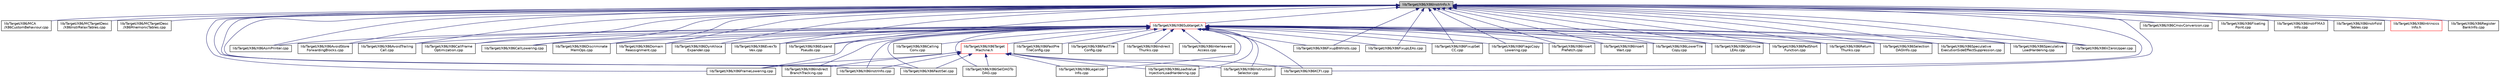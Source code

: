 digraph "lib/Target/X86/X86InstrInfo.h"
{
 // LATEX_PDF_SIZE
  bgcolor="transparent";
  edge [fontname="Helvetica",fontsize="10",labelfontname="Helvetica",labelfontsize="10"];
  node [fontname="Helvetica",fontsize="10",shape=record];
  Node1 [label="lib/Target/X86/X86InstrInfo.h",height=0.2,width=0.4,color="black", fillcolor="grey75", style="filled", fontcolor="black",tooltip=" "];
  Node1 -> Node2 [dir="back",color="midnightblue",fontsize="10",style="solid",fontname="Helvetica"];
  Node2 [label="lib/Target/X86/MCA\l/X86CustomBehaviour.cpp",height=0.2,width=0.4,color="black",URL="$X86CustomBehaviour_8cpp.html",tooltip=" "];
  Node1 -> Node3 [dir="back",color="midnightblue",fontsize="10",style="solid",fontname="Helvetica"];
  Node3 [label="lib/Target/X86/MCTargetDesc\l/X86InstrRelaxTables.cpp",height=0.2,width=0.4,color="black",URL="$X86InstrRelaxTables_8cpp.html",tooltip=" "];
  Node1 -> Node4 [dir="back",color="midnightblue",fontsize="10",style="solid",fontname="Helvetica"];
  Node4 [label="lib/Target/X86/MCTargetDesc\l/X86MnemonicTables.cpp",height=0.2,width=0.4,color="black",URL="$X86MnemonicTables_8cpp.html",tooltip=" "];
  Node1 -> Node5 [dir="back",color="midnightblue",fontsize="10",style="solid",fontname="Helvetica"];
  Node5 [label="lib/Target/X86/X86AsmPrinter.cpp",height=0.2,width=0.4,color="black",URL="$X86AsmPrinter_8cpp.html",tooltip=" "];
  Node1 -> Node6 [dir="back",color="midnightblue",fontsize="10",style="solid",fontname="Helvetica"];
  Node6 [label="lib/Target/X86/X86Subtarget.h",height=0.2,width=0.4,color="red",URL="$X86Subtarget_8h.html",tooltip=" "];
  Node6 -> Node5 [dir="back",color="midnightblue",fontsize="10",style="solid",fontname="Helvetica"];
  Node6 -> Node7 [dir="back",color="midnightblue",fontsize="10",style="solid",fontname="Helvetica"];
  Node7 [label="lib/Target/X86/X86AvoidStore\lForwardingBlocks.cpp",height=0.2,width=0.4,color="black",URL="$X86AvoidStoreForwardingBlocks_8cpp.html",tooltip=" "];
  Node6 -> Node8 [dir="back",color="midnightblue",fontsize="10",style="solid",fontname="Helvetica"];
  Node8 [label="lib/Target/X86/X86AvoidTrailing\lCall.cpp",height=0.2,width=0.4,color="black",URL="$X86AvoidTrailingCall_8cpp.html",tooltip=" "];
  Node6 -> Node9 [dir="back",color="midnightblue",fontsize="10",style="solid",fontname="Helvetica"];
  Node9 [label="lib/Target/X86/X86CallFrame\lOptimization.cpp",height=0.2,width=0.4,color="black",URL="$X86CallFrameOptimization_8cpp.html",tooltip=" "];
  Node6 -> Node10 [dir="back",color="midnightblue",fontsize="10",style="solid",fontname="Helvetica"];
  Node10 [label="lib/Target/X86/X86Calling\lConv.cpp",height=0.2,width=0.4,color="black",URL="$X86CallingConv_8cpp.html",tooltip=" "];
  Node6 -> Node11 [dir="back",color="midnightblue",fontsize="10",style="solid",fontname="Helvetica"];
  Node11 [label="lib/Target/X86/X86CallLowering.cpp",height=0.2,width=0.4,color="black",URL="$X86CallLowering_8cpp.html",tooltip=" "];
  Node6 -> Node12 [dir="back",color="midnightblue",fontsize="10",style="solid",fontname="Helvetica"];
  Node12 [label="lib/Target/X86/X86Discriminate\lMemOps.cpp",height=0.2,width=0.4,color="black",URL="$X86DiscriminateMemOps_8cpp.html",tooltip=" "];
  Node6 -> Node13 [dir="back",color="midnightblue",fontsize="10",style="solid",fontname="Helvetica"];
  Node13 [label="lib/Target/X86/X86Domain\lReassignment.cpp",height=0.2,width=0.4,color="black",URL="$X86DomainReassignment_8cpp.html",tooltip=" "];
  Node6 -> Node14 [dir="back",color="midnightblue",fontsize="10",style="solid",fontname="Helvetica"];
  Node14 [label="lib/Target/X86/X86DynAlloca\lExpander.cpp",height=0.2,width=0.4,color="black",URL="$X86DynAllocaExpander_8cpp.html",tooltip=" "];
  Node6 -> Node15 [dir="back",color="midnightblue",fontsize="10",style="solid",fontname="Helvetica"];
  Node15 [label="lib/Target/X86/X86EvexTo\lVex.cpp",height=0.2,width=0.4,color="black",URL="$X86EvexToVex_8cpp.html",tooltip=" "];
  Node6 -> Node16 [dir="back",color="midnightblue",fontsize="10",style="solid",fontname="Helvetica"];
  Node16 [label="lib/Target/X86/X86Expand\lPseudo.cpp",height=0.2,width=0.4,color="black",URL="$X86ExpandPseudo_8cpp.html",tooltip=" "];
  Node6 -> Node17 [dir="back",color="midnightblue",fontsize="10",style="solid",fontname="Helvetica"];
  Node17 [label="lib/Target/X86/X86FastISel.cpp",height=0.2,width=0.4,color="black",URL="$X86FastISel_8cpp.html",tooltip=" "];
  Node6 -> Node18 [dir="back",color="midnightblue",fontsize="10",style="solid",fontname="Helvetica"];
  Node18 [label="lib/Target/X86/X86Target\lMachine.h",height=0.2,width=0.4,color="red",URL="$X86TargetMachine_8h.html",tooltip=" "];
  Node18 -> Node17 [dir="back",color="midnightblue",fontsize="10",style="solid",fontname="Helvetica"];
  Node18 -> Node19 [dir="back",color="midnightblue",fontsize="10",style="solid",fontname="Helvetica"];
  Node19 [label="lib/Target/X86/X86FrameLowering.cpp",height=0.2,width=0.4,color="black",URL="$X86FrameLowering_8cpp.html",tooltip=" "];
  Node18 -> Node20 [dir="back",color="midnightblue",fontsize="10",style="solid",fontname="Helvetica"];
  Node20 [label="lib/Target/X86/X86Indirect\lBranchTracking.cpp",height=0.2,width=0.4,color="black",URL="$X86IndirectBranchTracking_8cpp.html",tooltip=" "];
  Node18 -> Node25 [dir="back",color="midnightblue",fontsize="10",style="solid",fontname="Helvetica"];
  Node25 [label="lib/Target/X86/X86InstrInfo.cpp",height=0.2,width=0.4,color="black",URL="$X86InstrInfo_8cpp.html",tooltip=" "];
  Node18 -> Node26 [dir="back",color="midnightblue",fontsize="10",style="solid",fontname="Helvetica"];
  Node26 [label="lib/Target/X86/X86Instruction\lSelector.cpp",height=0.2,width=0.4,color="black",URL="$X86InstructionSelector_8cpp.html",tooltip=" "];
  Node18 -> Node27 [dir="back",color="midnightblue",fontsize="10",style="solid",fontname="Helvetica"];
  Node27 [label="lib/Target/X86/X86ISelDAGTo\lDAG.cpp",height=0.2,width=0.4,color="black",URL="$X86ISelDAGToDAG_8cpp.html",tooltip=" "];
  Node18 -> Node29 [dir="back",color="midnightblue",fontsize="10",style="solid",fontname="Helvetica"];
  Node29 [label="lib/Target/X86/X86KCFI.cpp",height=0.2,width=0.4,color="black",URL="$X86KCFI_8cpp.html",tooltip=" "];
  Node18 -> Node30 [dir="back",color="midnightblue",fontsize="10",style="solid",fontname="Helvetica"];
  Node30 [label="lib/Target/X86/X86Legalizer\lInfo.cpp",height=0.2,width=0.4,color="black",URL="$X86LegalizerInfo_8cpp.html",tooltip=" "];
  Node18 -> Node31 [dir="back",color="midnightblue",fontsize="10",style="solid",fontname="Helvetica"];
  Node31 [label="lib/Target/X86/X86LoadValue\lInjectionLoadHardening.cpp",height=0.2,width=0.4,color="black",URL="$X86LoadValueInjectionLoadHardening_8cpp.html",tooltip=" "];
  Node6 -> Node34 [dir="back",color="midnightblue",fontsize="10",style="solid",fontname="Helvetica"];
  Node34 [label="lib/Target/X86/X86FastPre\lTileConfig.cpp",height=0.2,width=0.4,color="black",URL="$X86FastPreTileConfig_8cpp.html",tooltip=" "];
  Node6 -> Node35 [dir="back",color="midnightblue",fontsize="10",style="solid",fontname="Helvetica"];
  Node35 [label="lib/Target/X86/X86FastTile\lConfig.cpp",height=0.2,width=0.4,color="black",URL="$X86FastTileConfig_8cpp.html",tooltip=" "];
  Node6 -> Node36 [dir="back",color="midnightblue",fontsize="10",style="solid",fontname="Helvetica"];
  Node36 [label="lib/Target/X86/X86FixupBWInsts.cpp",height=0.2,width=0.4,color="black",URL="$X86FixupBWInsts_8cpp.html",tooltip=" "];
  Node6 -> Node37 [dir="back",color="midnightblue",fontsize="10",style="solid",fontname="Helvetica"];
  Node37 [label="lib/Target/X86/X86FixupLEAs.cpp",height=0.2,width=0.4,color="black",URL="$X86FixupLEAs_8cpp.html",tooltip=" "];
  Node6 -> Node38 [dir="back",color="midnightblue",fontsize="10",style="solid",fontname="Helvetica"];
  Node38 [label="lib/Target/X86/X86FixupSet\lCC.cpp",height=0.2,width=0.4,color="black",URL="$X86FixupSetCC_8cpp.html",tooltip=" "];
  Node6 -> Node39 [dir="back",color="midnightblue",fontsize="10",style="solid",fontname="Helvetica"];
  Node39 [label="lib/Target/X86/X86FlagsCopy\lLowering.cpp",height=0.2,width=0.4,color="black",URL="$X86FlagsCopyLowering_8cpp.html",tooltip=" "];
  Node6 -> Node19 [dir="back",color="midnightblue",fontsize="10",style="solid",fontname="Helvetica"];
  Node6 -> Node20 [dir="back",color="midnightblue",fontsize="10",style="solid",fontname="Helvetica"];
  Node6 -> Node40 [dir="back",color="midnightblue",fontsize="10",style="solid",fontname="Helvetica"];
  Node40 [label="lib/Target/X86/X86Indirect\lThunks.cpp",height=0.2,width=0.4,color="black",URL="$X86IndirectThunks_8cpp.html",tooltip=" "];
  Node6 -> Node41 [dir="back",color="midnightblue",fontsize="10",style="solid",fontname="Helvetica"];
  Node41 [label="lib/Target/X86/X86Insert\lPrefetch.cpp",height=0.2,width=0.4,color="black",URL="$X86InsertPrefetch_8cpp.html",tooltip=" "];
  Node6 -> Node42 [dir="back",color="midnightblue",fontsize="10",style="solid",fontname="Helvetica"];
  Node42 [label="lib/Target/X86/X86Insert\lWait.cpp",height=0.2,width=0.4,color="black",URL="$X86InsertWait_8cpp.html",tooltip=" "];
  Node6 -> Node25 [dir="back",color="midnightblue",fontsize="10",style="solid",fontname="Helvetica"];
  Node6 -> Node26 [dir="back",color="midnightblue",fontsize="10",style="solid",fontname="Helvetica"];
  Node6 -> Node43 [dir="back",color="midnightblue",fontsize="10",style="solid",fontname="Helvetica"];
  Node43 [label="lib/Target/X86/X86Interleaved\lAccess.cpp",height=0.2,width=0.4,color="black",URL="$X86InterleavedAccess_8cpp.html",tooltip=" "];
  Node6 -> Node27 [dir="back",color="midnightblue",fontsize="10",style="solid",fontname="Helvetica"];
  Node6 -> Node29 [dir="back",color="midnightblue",fontsize="10",style="solid",fontname="Helvetica"];
  Node6 -> Node30 [dir="back",color="midnightblue",fontsize="10",style="solid",fontname="Helvetica"];
  Node6 -> Node31 [dir="back",color="midnightblue",fontsize="10",style="solid",fontname="Helvetica"];
  Node6 -> Node45 [dir="back",color="midnightblue",fontsize="10",style="solid",fontname="Helvetica"];
  Node45 [label="lib/Target/X86/X86LowerTile\lCopy.cpp",height=0.2,width=0.4,color="black",URL="$X86LowerTileCopy_8cpp.html",tooltip=" "];
  Node6 -> Node48 [dir="back",color="midnightblue",fontsize="10",style="solid",fontname="Helvetica"];
  Node48 [label="lib/Target/X86/X86Optimize\lLEAs.cpp",height=0.2,width=0.4,color="black",URL="$X86OptimizeLEAs_8cpp.html",tooltip=" "];
  Node6 -> Node49 [dir="back",color="midnightblue",fontsize="10",style="solid",fontname="Helvetica"];
  Node49 [label="lib/Target/X86/X86PadShort\lFunction.cpp",height=0.2,width=0.4,color="black",URL="$X86PadShortFunction_8cpp.html",tooltip=" "];
  Node6 -> Node52 [dir="back",color="midnightblue",fontsize="10",style="solid",fontname="Helvetica"];
  Node52 [label="lib/Target/X86/X86Return\lThunks.cpp",height=0.2,width=0.4,color="black",URL="$X86ReturnThunks_8cpp.html",tooltip=" "];
  Node6 -> Node53 [dir="back",color="midnightblue",fontsize="10",style="solid",fontname="Helvetica"];
  Node53 [label="lib/Target/X86/X86Selection\lDAGInfo.cpp",height=0.2,width=0.4,color="black",URL="$X86SelectionDAGInfo_8cpp.html",tooltip=" "];
  Node6 -> Node54 [dir="back",color="midnightblue",fontsize="10",style="solid",fontname="Helvetica"];
  Node54 [label="lib/Target/X86/X86Speculative\lExecutionSideEffectSuppression.cpp",height=0.2,width=0.4,color="black",URL="$X86SpeculativeExecutionSideEffectSuppression_8cpp.html",tooltip=" "];
  Node6 -> Node55 [dir="back",color="midnightblue",fontsize="10",style="solid",fontname="Helvetica"];
  Node55 [label="lib/Target/X86/X86Speculative\lLoadHardening.cpp",height=0.2,width=0.4,color="black",URL="$X86SpeculativeLoadHardening_8cpp.html",tooltip=" "];
  Node6 -> Node57 [dir="back",color="midnightblue",fontsize="10",style="solid",fontname="Helvetica"];
  Node57 [label="lib/Target/X86/X86VZeroUpper.cpp",height=0.2,width=0.4,color="black",URL="$X86VZeroUpper_8cpp.html",tooltip=" "];
  Node1 -> Node7 [dir="back",color="midnightblue",fontsize="10",style="solid",fontname="Helvetica"];
  Node1 -> Node8 [dir="back",color="midnightblue",fontsize="10",style="solid",fontname="Helvetica"];
  Node1 -> Node9 [dir="back",color="midnightblue",fontsize="10",style="solid",fontname="Helvetica"];
  Node1 -> Node11 [dir="back",color="midnightblue",fontsize="10",style="solid",fontname="Helvetica"];
  Node1 -> Node58 [dir="back",color="midnightblue",fontsize="10",style="solid",fontname="Helvetica"];
  Node58 [label="lib/Target/X86/X86CmovConversion.cpp",height=0.2,width=0.4,color="black",URL="$X86CmovConversion_8cpp.html",tooltip=" "];
  Node1 -> Node12 [dir="back",color="midnightblue",fontsize="10",style="solid",fontname="Helvetica"];
  Node1 -> Node13 [dir="back",color="midnightblue",fontsize="10",style="solid",fontname="Helvetica"];
  Node1 -> Node14 [dir="back",color="midnightblue",fontsize="10",style="solid",fontname="Helvetica"];
  Node1 -> Node15 [dir="back",color="midnightblue",fontsize="10",style="solid",fontname="Helvetica"];
  Node1 -> Node16 [dir="back",color="midnightblue",fontsize="10",style="solid",fontname="Helvetica"];
  Node1 -> Node17 [dir="back",color="midnightblue",fontsize="10",style="solid",fontname="Helvetica"];
  Node1 -> Node36 [dir="back",color="midnightblue",fontsize="10",style="solid",fontname="Helvetica"];
  Node1 -> Node37 [dir="back",color="midnightblue",fontsize="10",style="solid",fontname="Helvetica"];
  Node1 -> Node38 [dir="back",color="midnightblue",fontsize="10",style="solid",fontname="Helvetica"];
  Node1 -> Node39 [dir="back",color="midnightblue",fontsize="10",style="solid",fontname="Helvetica"];
  Node1 -> Node59 [dir="back",color="midnightblue",fontsize="10",style="solid",fontname="Helvetica"];
  Node59 [label="lib/Target/X86/X86Floating\lPoint.cpp",height=0.2,width=0.4,color="black",URL="$X86FloatingPoint_8cpp.html",tooltip=" "];
  Node1 -> Node19 [dir="back",color="midnightblue",fontsize="10",style="solid",fontname="Helvetica"];
  Node1 -> Node20 [dir="back",color="midnightblue",fontsize="10",style="solid",fontname="Helvetica"];
  Node1 -> Node41 [dir="back",color="midnightblue",fontsize="10",style="solid",fontname="Helvetica"];
  Node1 -> Node42 [dir="back",color="midnightblue",fontsize="10",style="solid",fontname="Helvetica"];
  Node1 -> Node60 [dir="back",color="midnightblue",fontsize="10",style="solid",fontname="Helvetica"];
  Node60 [label="lib/Target/X86/X86InstrFMA3\lInfo.cpp",height=0.2,width=0.4,color="black",URL="$X86InstrFMA3Info_8cpp.html",tooltip=" "];
  Node1 -> Node61 [dir="back",color="midnightblue",fontsize="10",style="solid",fontname="Helvetica"];
  Node61 [label="lib/Target/X86/X86InstrFold\lTables.cpp",height=0.2,width=0.4,color="black",URL="$X86InstrFoldTables_8cpp.html",tooltip=" "];
  Node1 -> Node25 [dir="back",color="midnightblue",fontsize="10",style="solid",fontname="Helvetica"];
  Node1 -> Node26 [dir="back",color="midnightblue",fontsize="10",style="solid",fontname="Helvetica"];
  Node1 -> Node62 [dir="back",color="midnightblue",fontsize="10",style="solid",fontname="Helvetica"];
  Node62 [label="lib/Target/X86/X86Intrinsics\lInfo.h",height=0.2,width=0.4,color="red",URL="$X86IntrinsicsInfo_8h.html",tooltip=" "];
  Node1 -> Node29 [dir="back",color="midnightblue",fontsize="10",style="solid",fontname="Helvetica"];
  Node1 -> Node45 [dir="back",color="midnightblue",fontsize="10",style="solid",fontname="Helvetica"];
  Node1 -> Node48 [dir="back",color="midnightblue",fontsize="10",style="solid",fontname="Helvetica"];
  Node1 -> Node49 [dir="back",color="midnightblue",fontsize="10",style="solid",fontname="Helvetica"];
  Node1 -> Node63 [dir="back",color="midnightblue",fontsize="10",style="solid",fontname="Helvetica"];
  Node63 [label="lib/Target/X86/X86Register\lBankInfo.cpp",height=0.2,width=0.4,color="black",URL="$X86RegisterBankInfo_8cpp.html",tooltip=" "];
  Node1 -> Node52 [dir="back",color="midnightblue",fontsize="10",style="solid",fontname="Helvetica"];
  Node1 -> Node53 [dir="back",color="midnightblue",fontsize="10",style="solid",fontname="Helvetica"];
  Node1 -> Node54 [dir="back",color="midnightblue",fontsize="10",style="solid",fontname="Helvetica"];
  Node1 -> Node55 [dir="back",color="midnightblue",fontsize="10",style="solid",fontname="Helvetica"];
  Node1 -> Node57 [dir="back",color="midnightblue",fontsize="10",style="solid",fontname="Helvetica"];
}
